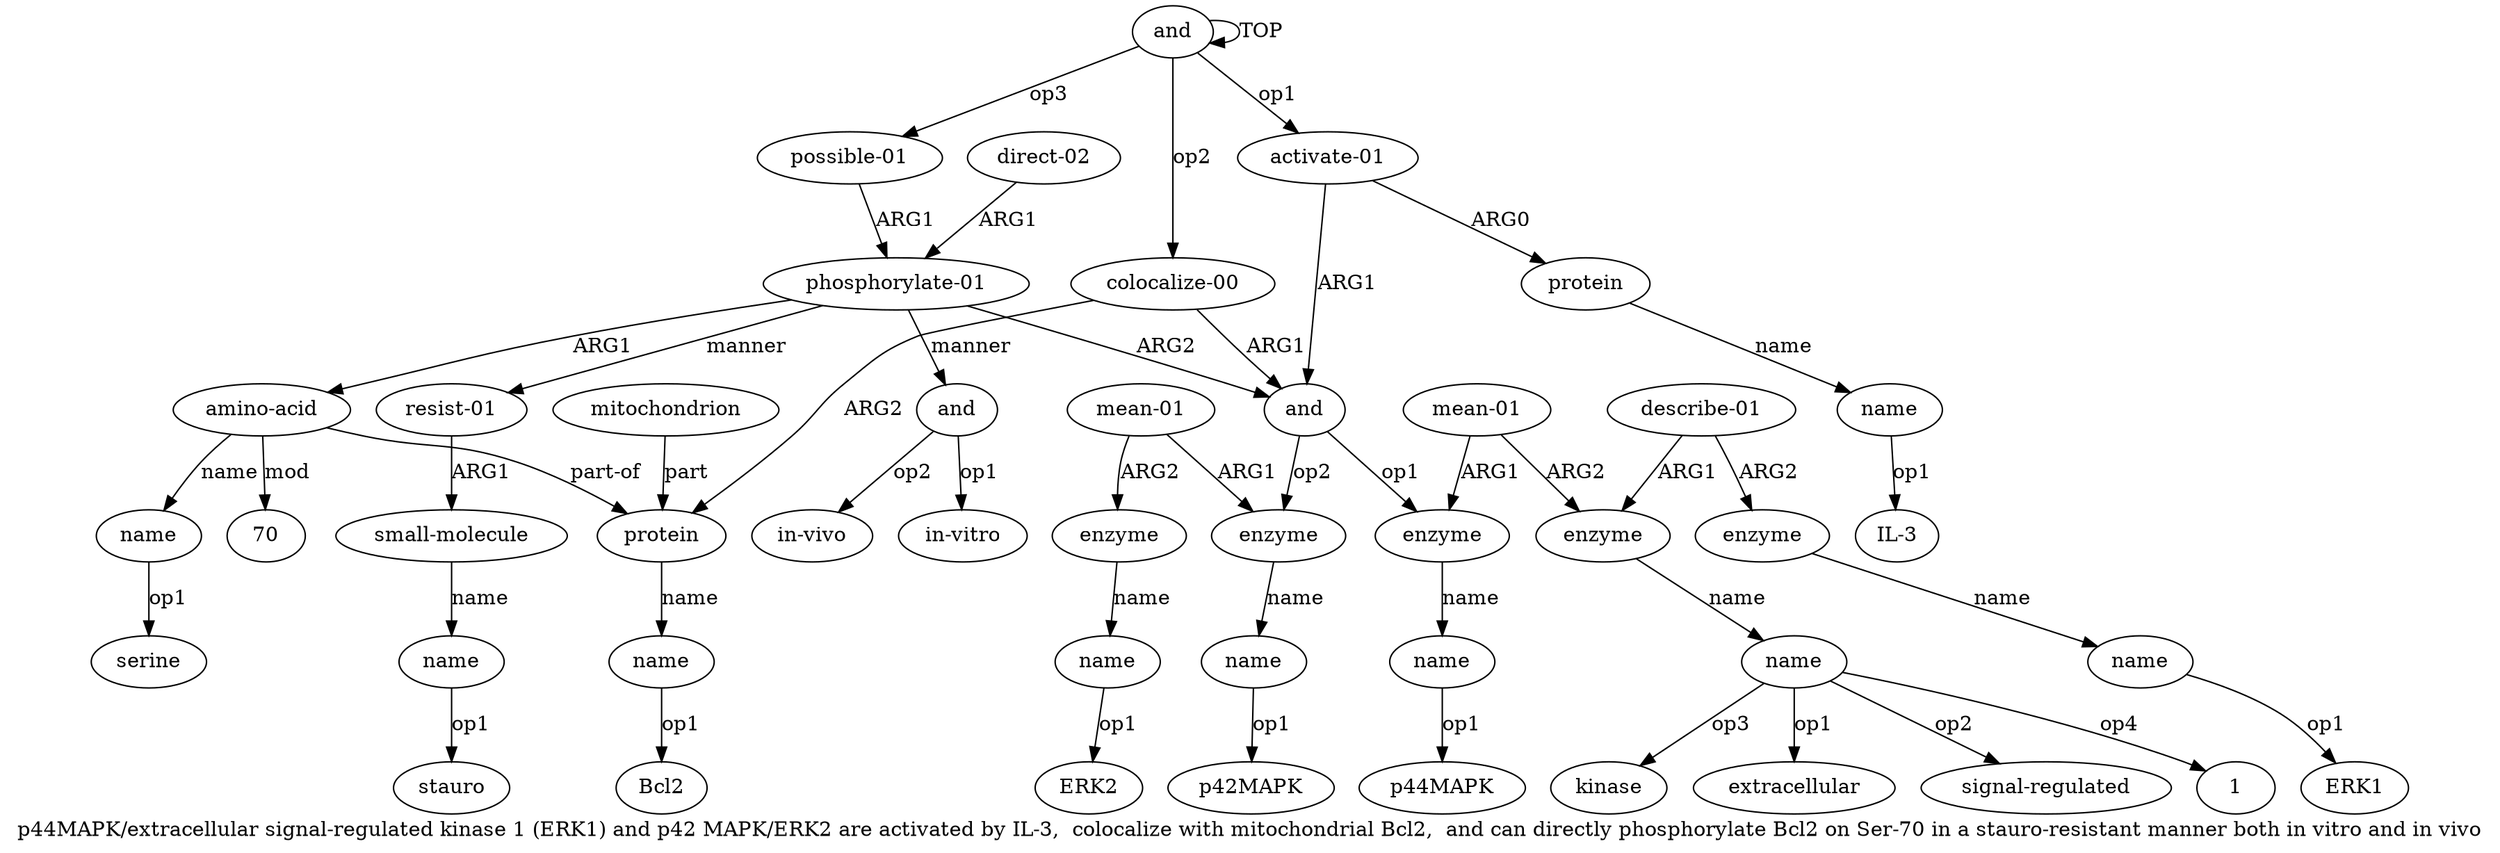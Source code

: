 digraph  {
	graph [label="p44MAPK/extracellular signal-regulated kinase 1 (ERK1) and p42 MAPK/ERK2 are activated by IL-3,  colocalize with mitochondrial Bcl2,  \
and can directly phosphorylate Bcl2 on Ser-70 in a stauro-resistant manner both in vitro and in vivo"];
	node [label="\N"];
	a20	 [color=black,
		gold_ind=20,
		gold_label=name,
		label=name,
		test_ind=20,
		test_label=name];
	"a20 Bcl2"	 [color=black,
		gold_ind=-1,
		gold_label=Bcl2,
		label=Bcl2,
		test_ind=-1,
		test_label=Bcl2];
	a20 -> "a20 Bcl2" [key=0,
	color=black,
	gold_label=op1,
	label=op1,
	test_label=op1];
a21 [color=black,
	gold_ind=21,
	gold_label=mitochondrion,
	label=mitochondrion,
	test_ind=21,
	test_label=mitochondrion];
a19 [color=black,
	gold_ind=19,
	gold_label=protein,
	label=protein,
	test_ind=19,
	test_label=protein];
a21 -> a19 [key=0,
color=black,
gold_label=part,
label=part,
test_label=part];
a22 [color=black,
gold_ind=22,
gold_label="possible-01",
label="possible-01",
test_ind=22,
test_label="possible-01"];
a23 [color=black,
gold_ind=23,
gold_label="phosphorylate-01",
label="phosphorylate-01",
test_ind=23,
test_label="phosphorylate-01"];
a22 -> a23 [key=0,
color=black,
gold_label=ARG1,
label=ARG1,
test_label=ARG1];
a24 [color=black,
gold_ind=24,
gold_label="amino-acid",
label="amino-acid",
test_ind=24,
test_label="amino-acid"];
a23 -> a24 [key=0,
color=black,
gold_label=ARG1,
label=ARG1,
test_label=ARG1];
a26 [color=black,
gold_ind=26,
gold_label="resist-01",
label="resist-01",
test_ind=26,
test_label="resist-01"];
a23 -> a26 [key=0,
color=black,
gold_label=manner,
label=manner,
test_label=manner];
a29 [color=black,
gold_ind=29,
gold_label=and,
label=and,
test_ind=29,
test_label=and];
a23 -> a29 [key=0,
color=black,
gold_label=manner,
label=manner,
test_label=manner];
a4 [color=black,
gold_ind=4,
gold_label=and,
label=and,
test_ind=4,
test_label=and];
a23 -> a4 [key=0,
color=black,
gold_label=ARG2,
label=ARG2,
test_label=ARG2];
a25 [color=black,
gold_ind=25,
gold_label=name,
label=name,
test_ind=25,
test_label=name];
a24 -> a25 [key=0,
color=black,
gold_label=name,
label=name,
test_label=name];
a24 -> a19 [key=0,
color=black,
gold_label="part-of",
label="part-of",
test_label="part-of"];
"a24 70" [color=black,
gold_ind=-1,
gold_label=70,
label=70,
test_ind=-1,
test_label=70];
a24 -> "a24 70" [key=0,
color=black,
gold_label=mod,
label=mod,
test_label=mod];
"a25 serine" [color=black,
gold_ind=-1,
gold_label=serine,
label=serine,
test_ind=-1,
test_label=serine];
a25 -> "a25 serine" [key=0,
color=black,
gold_label=op1,
label=op1,
test_label=op1];
a27 [color=black,
gold_ind=27,
gold_label="small-molecule",
label="small-molecule",
test_ind=27,
test_label="small-molecule"];
a26 -> a27 [key=0,
color=black,
gold_label=ARG1,
label=ARG1,
test_label=ARG1];
a28 [color=black,
gold_ind=28,
gold_label=name,
label=name,
test_ind=28,
test_label=name];
a27 -> a28 [key=0,
color=black,
gold_label=name,
label=name,
test_label=name];
"a28 stauro" [color=black,
gold_ind=-1,
gold_label=stauro,
label=stauro,
test_ind=-1,
test_label=stauro];
a28 -> "a28 stauro" [key=0,
color=black,
gold_label=op1,
label=op1,
test_label=op1];
a31 [color=black,
gold_ind=31,
gold_label="in-vivo",
label="in-vivo",
test_ind=31,
test_label="in-vivo"];
a29 -> a31 [key=0,
color=black,
gold_label=op2,
label=op2,
test_label=op2];
a30 [color=black,
gold_ind=30,
gold_label="in-vitro",
label="in-vitro",
test_ind=30,
test_label="in-vitro"];
a29 -> a30 [key=0,
color=black,
gold_label=op1,
label=op1,
test_label=op1];
"a9 kinase" [color=black,
gold_ind=-1,
gold_label=kinase,
label=kinase,
test_ind=-1,
test_label=kinase];
"a12 ERK1" [color=black,
gold_ind=-1,
gold_label=ERK1,
label=ERK1,
test_ind=-1,
test_label=ERK1];
"a9 extracellular" [color=black,
gold_ind=-1,
gold_label=extracellular,
label=extracellular,
test_ind=-1,
test_label=extracellular];
"a9 signal-regulated" [color=black,
gold_ind=-1,
gold_label="signal-regulated",
label="signal-regulated",
test_ind=-1,
test_label="signal-regulated"];
a32 [color=black,
gold_ind=32,
gold_label="direct-02",
label="direct-02",
test_ind=32,
test_label="direct-02"];
a32 -> a23 [key=0,
color=black,
gold_label=ARG1,
label=ARG1,
test_label=ARG1];
"a9 1" [color=black,
gold_ind=-1,
gold_label=1,
label=1,
test_ind=-1,
test_label=1];
a15 [color=black,
gold_ind=15,
gold_label="mean-01",
label="mean-01",
test_ind=15,
test_label="mean-01"];
a16 [color=black,
gold_ind=16,
gold_label=enzyme,
label=enzyme,
test_ind=16,
test_label=enzyme];
a15 -> a16 [key=0,
color=black,
gold_label=ARG2,
label=ARG2,
test_label=ARG2];
a13 [color=black,
gold_ind=13,
gold_label=enzyme,
label=enzyme,
test_ind=13,
test_label=enzyme];
a15 -> a13 [key=0,
color=black,
gold_label=ARG1,
label=ARG1,
test_label=ARG1];
a14 [color=black,
gold_ind=14,
gold_label=name,
label=name,
test_ind=14,
test_label=name];
"a14 p42MAPK" [color=black,
gold_ind=-1,
gold_label=p42MAPK,
label=p42MAPK,
test_ind=-1,
test_label=p42MAPK];
a14 -> "a14 p42MAPK" [key=0,
color=black,
gold_label=op1,
label=op1,
test_label=op1];
a17 [color=black,
gold_ind=17,
gold_label=name,
label=name,
test_ind=17,
test_label=name];
"a17 ERK2" [color=black,
gold_ind=-1,
gold_label=ERK2,
label=ERK2,
test_ind=-1,
test_label=ERK2];
a17 -> "a17 ERK2" [key=0,
color=black,
gold_label=op1,
label=op1,
test_label=op1];
a16 -> a17 [key=0,
color=black,
gold_label=name,
label=name,
test_label=name];
a11 [color=black,
gold_ind=11,
gold_label=enzyme,
label=enzyme,
test_ind=11,
test_label=enzyme];
a12 [color=black,
gold_ind=12,
gold_label=name,
label=name,
test_ind=12,
test_label=name];
a11 -> a12 [key=0,
color=black,
gold_label=name,
label=name,
test_label=name];
a10 [color=black,
gold_ind=10,
gold_label="describe-01",
label="describe-01",
test_ind=10,
test_label="describe-01"];
a10 -> a11 [key=0,
color=black,
gold_label=ARG2,
label=ARG2,
test_label=ARG2];
a8 [color=black,
gold_ind=8,
gold_label=enzyme,
label=enzyme,
test_ind=8,
test_label=enzyme];
a10 -> a8 [key=0,
color=black,
gold_label=ARG1,
label=ARG1,
test_label=ARG1];
a13 -> a14 [key=0,
color=black,
gold_label=name,
label=name,
test_label=name];
a12 -> "a12 ERK1" [key=0,
color=black,
gold_label=op1,
label=op1,
test_label=op1];
a19 -> a20 [key=0,
color=black,
gold_label=name,
label=name,
test_label=name];
a18 [color=black,
gold_ind=18,
gold_label="colocalize-00",
label="colocalize-00",
test_ind=18,
test_label="colocalize-00"];
a18 -> a19 [key=0,
color=black,
gold_label=ARG2,
label=ARG2,
test_label=ARG2];
a18 -> a4 [key=0,
color=black,
gold_label=ARG1,
label=ARG1,
test_label=ARG1];
a1 [color=black,
gold_ind=1,
gold_label="activate-01",
label="activate-01",
test_ind=1,
test_label="activate-01"];
a2 [color=black,
gold_ind=2,
gold_label=protein,
label=protein,
test_ind=2,
test_label=protein];
a1 -> a2 [key=0,
color=black,
gold_label=ARG0,
label=ARG0,
test_label=ARG0];
a1 -> a4 [key=0,
color=black,
gold_label=ARG1,
label=ARG1,
test_label=ARG1];
a0 [color=black,
gold_ind=0,
gold_label=and,
label=and,
test_ind=0,
test_label=and];
a0 -> a22 [key=0,
color=black,
gold_label=op3,
label=op3,
test_label=op3];
a0 -> a18 [key=0,
color=black,
gold_label=op2,
label=op2,
test_label=op2];
a0 -> a1 [key=0,
color=black,
gold_label=op1,
label=op1,
test_label=op1];
a0 -> a0 [key=0,
color=black,
gold_label=TOP,
label=TOP,
test_label=TOP];
a3 [color=black,
gold_ind=3,
gold_label=name,
label=name,
test_ind=3,
test_label=name];
"a3 IL-3" [color=black,
gold_ind=-1,
gold_label="IL-3",
label="IL-3",
test_ind=-1,
test_label="IL-3"];
a3 -> "a3 IL-3" [key=0,
color=black,
gold_label=op1,
label=op1,
test_label=op1];
a2 -> a3 [key=0,
color=black,
gold_label=name,
label=name,
test_label=name];
a5 [color=black,
gold_ind=5,
gold_label=enzyme,
label=enzyme,
test_ind=5,
test_label=enzyme];
a6 [color=black,
gold_ind=6,
gold_label=name,
label=name,
test_ind=6,
test_label=name];
a5 -> a6 [key=0,
color=black,
gold_label=name,
label=name,
test_label=name];
a4 -> a13 [key=0,
color=black,
gold_label=op2,
label=op2,
test_label=op2];
a4 -> a5 [key=0,
color=black,
gold_label=op1,
label=op1,
test_label=op1];
a7 [color=black,
gold_ind=7,
gold_label="mean-01",
label="mean-01",
test_ind=7,
test_label="mean-01"];
a7 -> a5 [key=0,
color=black,
gold_label=ARG1,
label=ARG1,
test_label=ARG1];
a7 -> a8 [key=0,
color=black,
gold_label=ARG2,
label=ARG2,
test_label=ARG2];
"a6 p44MAPK" [color=black,
gold_ind=-1,
gold_label=p44MAPK,
label=p44MAPK,
test_ind=-1,
test_label=p44MAPK];
a6 -> "a6 p44MAPK" [key=0,
color=black,
gold_label=op1,
label=op1,
test_label=op1];
a9 [color=black,
gold_ind=9,
gold_label=name,
label=name,
test_ind=9,
test_label=name];
a9 -> "a9 kinase" [key=0,
color=black,
gold_label=op3,
label=op3,
test_label=op3];
a9 -> "a9 extracellular" [key=0,
color=black,
gold_label=op1,
label=op1,
test_label=op1];
a9 -> "a9 signal-regulated" [key=0,
color=black,
gold_label=op2,
label=op2,
test_label=op2];
a9 -> "a9 1" [key=0,
color=black,
gold_label=op4,
label=op4,
test_label=op4];
a8 -> a9 [key=0,
color=black,
gold_label=name,
label=name,
test_label=name];
}
